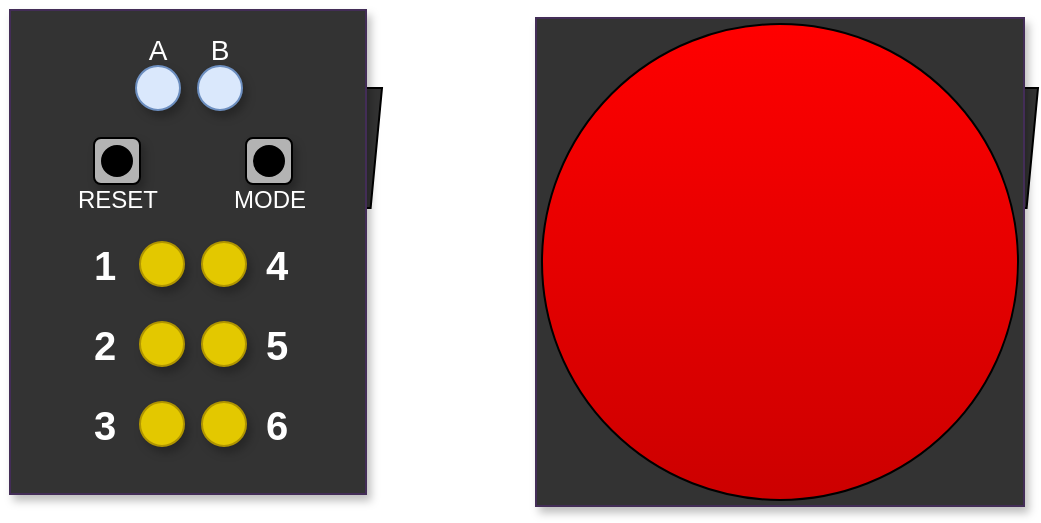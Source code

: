 <mxfile version="24.0.4" type="device">
  <diagram name="Page-1" id="DT4XyC60TM5XfhDORKgV">
    <mxGraphModel dx="724" dy="360" grid="0" gridSize="10" guides="1" tooltips="1" connect="1" arrows="1" fold="1" page="1" pageScale="1" pageWidth="1600" pageHeight="1200" math="0" shadow="0">
      <root>
        <mxCell id="0" />
        <mxCell id="1" parent="0" />
        <mxCell id="--uqa4khyRKVEr0PHd36-38" value="" style="shape=parallelogram;perimeter=parallelogramPerimeter;whiteSpace=wrap;html=1;fixedSize=1;size=5.692;fillColor=#333333;" vertex="1" parent="1">
          <mxGeometry x="524" y="62" width="19" height="60" as="geometry" />
        </mxCell>
        <mxCell id="--uqa4khyRKVEr0PHd36-36" value="" style="shape=parallelogram;perimeter=parallelogramPerimeter;whiteSpace=wrap;html=1;fixedSize=1;size=5.692;fillColor=#333333;" vertex="1" parent="1">
          <mxGeometry x="196" y="62" width="19" height="60" as="geometry" />
        </mxCell>
        <mxCell id="--uqa4khyRKVEr0PHd36-1" value="" style="rounded=0;whiteSpace=wrap;html=1;fillColor=#333333;fontColor=#ffffff;strokeColor=#432D57;glass=0;shadow=1;textShadow=1;" vertex="1" parent="1">
          <mxGeometry x="29" y="23" width="178" height="242" as="geometry" />
        </mxCell>
        <mxCell id="--uqa4khyRKVEr0PHd36-4" value="" style="group;shadow=0;textShadow=0;" vertex="1" connectable="0" parent="1">
          <mxGeometry x="71" y="87" width="23" height="23" as="geometry" />
        </mxCell>
        <mxCell id="--uqa4khyRKVEr0PHd36-2" value="" style="rounded=1;whiteSpace=wrap;html=1;fillColor=#B3B3B3;shadow=1;textShadow=1;" vertex="1" parent="--uqa4khyRKVEr0PHd36-4">
          <mxGeometry width="23" height="23" as="geometry" />
        </mxCell>
        <mxCell id="--uqa4khyRKVEr0PHd36-3" value="" style="ellipse;whiteSpace=wrap;html=1;aspect=fixed;fillColor=#000000;" vertex="1" parent="--uqa4khyRKVEr0PHd36-4">
          <mxGeometry x="4" y="4" width="15" height="15" as="geometry" />
        </mxCell>
        <mxCell id="--uqa4khyRKVEr0PHd36-5" value="" style="group;shadow=0;textShadow=0;" vertex="1" connectable="0" parent="1">
          <mxGeometry x="147" y="87" width="23" height="23" as="geometry" />
        </mxCell>
        <mxCell id="--uqa4khyRKVEr0PHd36-6" value="" style="rounded=1;whiteSpace=wrap;html=1;fillColor=#B3B3B3;shadow=1;textShadow=1;" vertex="1" parent="--uqa4khyRKVEr0PHd36-5">
          <mxGeometry width="23" height="23" as="geometry" />
        </mxCell>
        <mxCell id="--uqa4khyRKVEr0PHd36-7" value="" style="ellipse;whiteSpace=wrap;html=1;aspect=fixed;fillColor=#000000;" vertex="1" parent="--uqa4khyRKVEr0PHd36-5">
          <mxGeometry x="4" y="4" width="15" height="15" as="geometry" />
        </mxCell>
        <mxCell id="--uqa4khyRKVEr0PHd36-14" value="" style="ellipse;whiteSpace=wrap;html=1;aspect=fixed;fillColor=#e3c800;fontColor=#000000;strokeColor=#B09500;shadow=1;textShadow=1;" vertex="1" parent="1">
          <mxGeometry x="94" y="139" width="22" height="22" as="geometry" />
        </mxCell>
        <mxCell id="--uqa4khyRKVEr0PHd36-15" value="" style="ellipse;whiteSpace=wrap;html=1;aspect=fixed;fillColor=#e3c800;fontColor=#000000;strokeColor=#B09500;shadow=1;textShadow=1;" vertex="1" parent="1">
          <mxGeometry x="94" y="179" width="22" height="22" as="geometry" />
        </mxCell>
        <mxCell id="--uqa4khyRKVEr0PHd36-16" value="" style="ellipse;whiteSpace=wrap;html=1;aspect=fixed;fillColor=#e3c800;fontColor=#000000;strokeColor=#B09500;shadow=1;textShadow=1;" vertex="1" parent="1">
          <mxGeometry x="94" y="219" width="22" height="22" as="geometry" />
        </mxCell>
        <mxCell id="--uqa4khyRKVEr0PHd36-17" value="" style="ellipse;whiteSpace=wrap;html=1;aspect=fixed;fillColor=#e3c800;fontColor=#000000;strokeColor=#B09500;shadow=1;textShadow=1;" vertex="1" parent="1">
          <mxGeometry x="125" y="139" width="22" height="22" as="geometry" />
        </mxCell>
        <mxCell id="--uqa4khyRKVEr0PHd36-18" value="" style="ellipse;whiteSpace=wrap;html=1;aspect=fixed;fillColor=#e3c800;fontColor=#000000;strokeColor=#B09500;shadow=1;textShadow=1;" vertex="1" parent="1">
          <mxGeometry x="125" y="179" width="22" height="22" as="geometry" />
        </mxCell>
        <mxCell id="--uqa4khyRKVEr0PHd36-19" value="" style="ellipse;whiteSpace=wrap;html=1;aspect=fixed;fillColor=#e3c800;fontColor=#000000;strokeColor=#B09500;shadow=1;textShadow=1;" vertex="1" parent="1">
          <mxGeometry x="125" y="219" width="22" height="22" as="geometry" />
        </mxCell>
        <mxCell id="--uqa4khyRKVEr0PHd36-20" value="1" style="text;html=1;align=center;verticalAlign=middle;whiteSpace=wrap;rounded=0;fillColor=none;fontColor=#FFFFFF;fontSize=20;fontStyle=1" vertex="1" parent="1">
          <mxGeometry x="61" y="136.5" width="31" height="27" as="geometry" />
        </mxCell>
        <mxCell id="--uqa4khyRKVEr0PHd36-21" value="2" style="text;html=1;align=center;verticalAlign=middle;whiteSpace=wrap;rounded=0;fillColor=none;fontColor=#FFFFFF;fontSize=20;fontStyle=1" vertex="1" parent="1">
          <mxGeometry x="61" y="176.5" width="31" height="27" as="geometry" />
        </mxCell>
        <mxCell id="--uqa4khyRKVEr0PHd36-22" value="3" style="text;html=1;align=center;verticalAlign=middle;whiteSpace=wrap;rounded=0;fillColor=none;fontColor=#FFFFFF;fontSize=20;fontStyle=1" vertex="1" parent="1">
          <mxGeometry x="61" y="216.5" width="31" height="27" as="geometry" />
        </mxCell>
        <mxCell id="--uqa4khyRKVEr0PHd36-23" value="4" style="text;html=1;align=center;verticalAlign=middle;whiteSpace=wrap;rounded=0;fillColor=none;fontColor=#FFFFFF;fontSize=20;fontStyle=1" vertex="1" parent="1">
          <mxGeometry x="147" y="136.5" width="31" height="27" as="geometry" />
        </mxCell>
        <mxCell id="--uqa4khyRKVEr0PHd36-24" value="5" style="text;html=1;align=center;verticalAlign=middle;whiteSpace=wrap;rounded=0;fillColor=none;fontColor=#FFFFFF;fontSize=20;fontStyle=1" vertex="1" parent="1">
          <mxGeometry x="147" y="176.5" width="31" height="27" as="geometry" />
        </mxCell>
        <mxCell id="--uqa4khyRKVEr0PHd36-25" value="6" style="text;html=1;align=center;verticalAlign=middle;whiteSpace=wrap;rounded=0;fillColor=none;fontColor=#FFFFFF;fontSize=20;fontStyle=1" vertex="1" parent="1">
          <mxGeometry x="147" y="216.5" width="31" height="27" as="geometry" />
        </mxCell>
        <mxCell id="--uqa4khyRKVEr0PHd36-26" value="RESET" style="text;html=1;align=center;verticalAlign=middle;whiteSpace=wrap;rounded=0;fontColor=#FFFFFF;" vertex="1" parent="1">
          <mxGeometry x="52.5" y="103" width="60" height="30" as="geometry" />
        </mxCell>
        <mxCell id="--uqa4khyRKVEr0PHd36-27" value="MODE" style="text;html=1;align=center;verticalAlign=middle;whiteSpace=wrap;rounded=0;fontColor=#FFFFFF;" vertex="1" parent="1">
          <mxGeometry x="128.5" y="103" width="60" height="30" as="geometry" />
        </mxCell>
        <mxCell id="--uqa4khyRKVEr0PHd36-29" value="" style="ellipse;whiteSpace=wrap;html=1;aspect=fixed;fillColor=#dae8fc;strokeColor=#6c8ebf;shadow=1;textShadow=1;" vertex="1" parent="1">
          <mxGeometry x="123" y="51" width="22" height="22" as="geometry" />
        </mxCell>
        <mxCell id="--uqa4khyRKVEr0PHd36-30" value="" style="ellipse;whiteSpace=wrap;html=1;aspect=fixed;fillColor=#dae8fc;strokeColor=#6c8ebf;shadow=1;textShadow=1;" vertex="1" parent="1">
          <mxGeometry x="92" y="51" width="22" height="22" as="geometry" />
        </mxCell>
        <mxCell id="--uqa4khyRKVEr0PHd36-32" value="A" style="text;html=1;align=center;verticalAlign=middle;whiteSpace=wrap;rounded=0;fillColor=none;fontColor=#FFFFFF;fontSize=14;fontStyle=0" vertex="1" parent="1">
          <mxGeometry x="93.5" y="34" width="18" height="17" as="geometry" />
        </mxCell>
        <mxCell id="--uqa4khyRKVEr0PHd36-33" value="B" style="text;html=1;align=center;verticalAlign=middle;whiteSpace=wrap;rounded=0;fillColor=none;fontColor=#FFFFFF;fontSize=14;fontStyle=0" vertex="1" parent="1">
          <mxGeometry x="124.5" y="34" width="18" height="17" as="geometry" />
        </mxCell>
        <mxCell id="--uqa4khyRKVEr0PHd36-34" value="" style="rounded=0;whiteSpace=wrap;html=1;fillColor=#333333;fontColor=#ffffff;strokeColor=#432D57;glass=0;shadow=1;textShadow=1;" vertex="1" parent="1">
          <mxGeometry x="292" y="27" width="244" height="244" as="geometry" />
        </mxCell>
        <mxCell id="--uqa4khyRKVEr0PHd36-37" value="" style="ellipse;whiteSpace=wrap;html=1;aspect=fixed;gradientColor=#FF0000;fillColor=#CC0000;gradientDirection=north;" vertex="1" parent="1">
          <mxGeometry x="295" y="30" width="238" height="238" as="geometry" />
        </mxCell>
      </root>
    </mxGraphModel>
  </diagram>
</mxfile>
